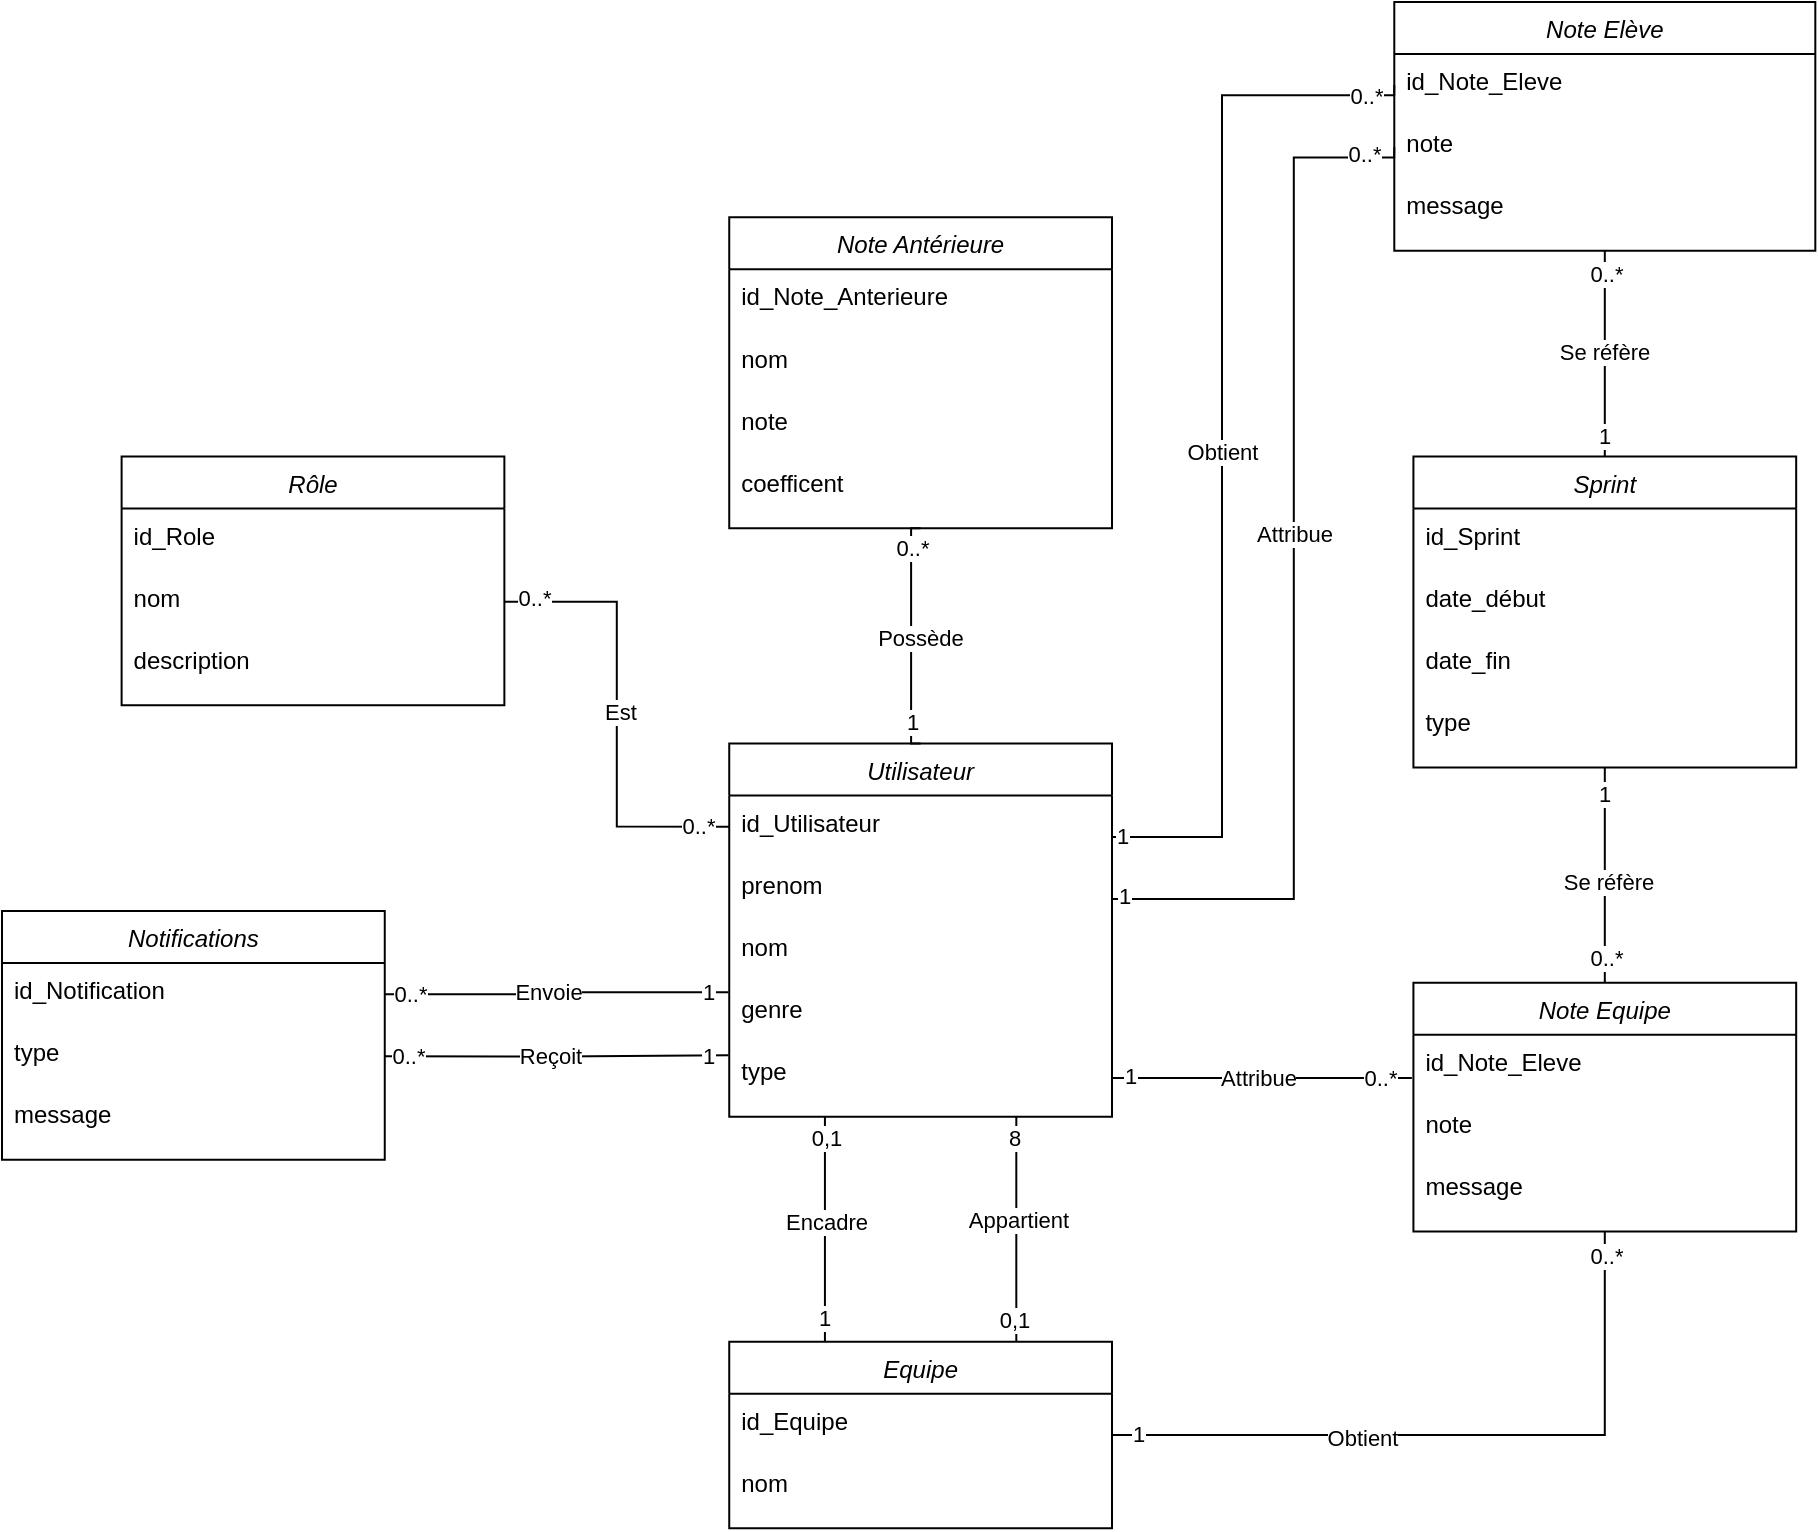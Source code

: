 <mxfile version="23.1.5" type="device">
  <diagram id="C5RBs43oDa-KdzZeNtuy" name="Page-1">
    <mxGraphModel dx="1097" dy="2253" grid="1" gridSize="10" guides="1" tooltips="1" connect="1" arrows="1" fold="1" page="1" pageScale="1" pageWidth="1169" pageHeight="827" math="0" shadow="0">
      <root>
        <mxCell id="WIyWlLk6GJQsqaUBKTNV-0" />
        <mxCell id="WIyWlLk6GJQsqaUBKTNV-1" parent="WIyWlLk6GJQsqaUBKTNV-0" />
        <mxCell id="Cn7XN_iox6yW-HgVw6Q_-67" value="" style="group" vertex="1" connectable="0" parent="WIyWlLk6GJQsqaUBKTNV-1">
          <mxGeometry x="131" y="-1622" width="906.66" height="763.13" as="geometry" />
        </mxCell>
        <mxCell id="Cn7XN_iox6yW-HgVw6Q_-68" value="Utilisateur" style="swimlane;fontStyle=2;align=center;verticalAlign=top;childLayout=stackLayout;horizontal=1;startSize=26;horizontalStack=0;resizeParent=1;resizeLast=0;collapsible=1;marginBottom=0;rounded=0;shadow=0;strokeWidth=1;" vertex="1" parent="Cn7XN_iox6yW-HgVw6Q_-67">
          <mxGeometry x="363.621" y="370.8" width="191.379" height="186.596" as="geometry">
            <mxRectangle x="230" y="140" width="160" height="26" as="alternateBounds" />
          </mxGeometry>
        </mxCell>
        <mxCell id="Cn7XN_iox6yW-HgVw6Q_-69" value="id_Utilisateur" style="text;align=left;verticalAlign=top;spacingLeft=4;spacingRight=4;overflow=hidden;rotatable=0;points=[[0,0.5],[1,0.5]];portConstraint=eastwest;" vertex="1" parent="Cn7XN_iox6yW-HgVw6Q_-68">
          <mxGeometry y="26" width="191.379" height="31.099" as="geometry" />
        </mxCell>
        <mxCell id="Cn7XN_iox6yW-HgVw6Q_-70" value="prenom" style="text;align=left;verticalAlign=top;spacingLeft=4;spacingRight=4;overflow=hidden;rotatable=0;points=[[0,0.5],[1,0.5]];portConstraint=eastwest;rounded=0;shadow=0;html=0;" vertex="1" parent="Cn7XN_iox6yW-HgVw6Q_-68">
          <mxGeometry y="57.099" width="191.379" height="31.099" as="geometry" />
        </mxCell>
        <mxCell id="Cn7XN_iox6yW-HgVw6Q_-71" value="nom" style="text;align=left;verticalAlign=top;spacingLeft=4;spacingRight=4;overflow=hidden;rotatable=0;points=[[0,0.5],[1,0.5]];portConstraint=eastwest;rounded=0;shadow=0;html=0;" vertex="1" parent="Cn7XN_iox6yW-HgVw6Q_-68">
          <mxGeometry y="88.199" width="191.379" height="31.099" as="geometry" />
        </mxCell>
        <mxCell id="Cn7XN_iox6yW-HgVw6Q_-72" value="genre" style="text;align=left;verticalAlign=top;spacingLeft=4;spacingRight=4;overflow=hidden;rotatable=0;points=[[0,0.5],[1,0.5]];portConstraint=eastwest;rounded=0;shadow=0;html=0;" vertex="1" parent="Cn7XN_iox6yW-HgVw6Q_-68">
          <mxGeometry y="119.298" width="191.379" height="31.099" as="geometry" />
        </mxCell>
        <mxCell id="Cn7XN_iox6yW-HgVw6Q_-73" value="type" style="text;align=left;verticalAlign=top;spacingLeft=4;spacingRight=4;overflow=hidden;rotatable=0;points=[[0,0.5],[1,0.5]];portConstraint=eastwest;rounded=0;shadow=0;html=0;" vertex="1" parent="Cn7XN_iox6yW-HgVw6Q_-68">
          <mxGeometry y="150.397" width="191.379" height="31.099" as="geometry" />
        </mxCell>
        <mxCell id="Cn7XN_iox6yW-HgVw6Q_-74" value="Note Antérieure" style="swimlane;fontStyle=2;align=center;verticalAlign=top;childLayout=stackLayout;horizontal=1;startSize=26;horizontalStack=0;resizeParent=1;resizeLast=0;collapsible=1;marginBottom=0;rounded=0;shadow=0;strokeWidth=1;" vertex="1" parent="Cn7XN_iox6yW-HgVw6Q_-67">
          <mxGeometry x="363.621" y="107.652" width="191.379" height="155.497" as="geometry">
            <mxRectangle x="550" y="140" width="160" height="26" as="alternateBounds" />
          </mxGeometry>
        </mxCell>
        <mxCell id="Cn7XN_iox6yW-HgVw6Q_-75" value="id_Note_Anterieure" style="text;align=left;verticalAlign=top;spacingLeft=4;spacingRight=4;overflow=hidden;rotatable=0;points=[[0,0.5],[1,0.5]];portConstraint=eastwest;" vertex="1" parent="Cn7XN_iox6yW-HgVw6Q_-74">
          <mxGeometry y="26" width="191.379" height="31.099" as="geometry" />
        </mxCell>
        <mxCell id="Cn7XN_iox6yW-HgVw6Q_-76" value="nom" style="text;align=left;verticalAlign=top;spacingLeft=4;spacingRight=4;overflow=hidden;rotatable=0;points=[[0,0.5],[1,0.5]];portConstraint=eastwest;rounded=0;shadow=0;html=0;" vertex="1" parent="Cn7XN_iox6yW-HgVw6Q_-74">
          <mxGeometry y="57.099" width="191.379" height="31.099" as="geometry" />
        </mxCell>
        <mxCell id="Cn7XN_iox6yW-HgVw6Q_-77" value="note" style="text;align=left;verticalAlign=top;spacingLeft=4;spacingRight=4;overflow=hidden;rotatable=0;points=[[0,0.5],[1,0.5]];portConstraint=eastwest;rounded=0;shadow=0;html=0;" vertex="1" parent="Cn7XN_iox6yW-HgVw6Q_-74">
          <mxGeometry y="88.199" width="191.379" height="31.099" as="geometry" />
        </mxCell>
        <mxCell id="Cn7XN_iox6yW-HgVw6Q_-78" value="coefficent" style="text;align=left;verticalAlign=top;spacingLeft=4;spacingRight=4;overflow=hidden;rotatable=0;points=[[0,0.5],[1,0.5]];portConstraint=eastwest;rounded=0;shadow=0;html=0;" vertex="1" parent="Cn7XN_iox6yW-HgVw6Q_-74">
          <mxGeometry y="119.298" width="191.379" height="31.099" as="geometry" />
        </mxCell>
        <mxCell id="Cn7XN_iox6yW-HgVw6Q_-79" value="Rôle" style="swimlane;fontStyle=2;align=center;verticalAlign=top;childLayout=stackLayout;horizontal=1;startSize=26;horizontalStack=0;resizeParent=1;resizeLast=0;collapsible=1;marginBottom=0;rounded=0;shadow=0;strokeWidth=1;" vertex="1" parent="Cn7XN_iox6yW-HgVw6Q_-67">
          <mxGeometry x="59.806" y="227.264" width="191.379" height="124.397" as="geometry">
            <mxRectangle x="230" y="140" width="160" height="26" as="alternateBounds" />
          </mxGeometry>
        </mxCell>
        <mxCell id="Cn7XN_iox6yW-HgVw6Q_-80" value="id_Role" style="text;align=left;verticalAlign=top;spacingLeft=4;spacingRight=4;overflow=hidden;rotatable=0;points=[[0,0.5],[1,0.5]];portConstraint=eastwest;" vertex="1" parent="Cn7XN_iox6yW-HgVw6Q_-79">
          <mxGeometry y="26" width="191.379" height="31.099" as="geometry" />
        </mxCell>
        <mxCell id="Cn7XN_iox6yW-HgVw6Q_-81" value="nom" style="text;align=left;verticalAlign=top;spacingLeft=4;spacingRight=4;overflow=hidden;rotatable=0;points=[[0,0.5],[1,0.5]];portConstraint=eastwest;rounded=0;shadow=0;html=0;" vertex="1" parent="Cn7XN_iox6yW-HgVw6Q_-79">
          <mxGeometry y="57.099" width="191.379" height="31.099" as="geometry" />
        </mxCell>
        <mxCell id="Cn7XN_iox6yW-HgVw6Q_-82" value="description" style="text;align=left;verticalAlign=top;spacingLeft=4;spacingRight=4;overflow=hidden;rotatable=0;points=[[0,0.5],[1,0.5]];portConstraint=eastwest;rounded=0;shadow=0;html=0;" vertex="1" parent="Cn7XN_iox6yW-HgVw6Q_-79">
          <mxGeometry y="88.199" width="191.379" height="31.099" as="geometry" />
        </mxCell>
        <mxCell id="Cn7XN_iox6yW-HgVw6Q_-83" style="edgeStyle=orthogonalEdgeStyle;rounded=0;orthogonalLoop=1;jettySize=auto;html=1;exitX=0;exitY=0.5;exitDx=0;exitDy=0;endArrow=none;endFill=0;entryX=1;entryY=0.5;entryDx=0;entryDy=0;" edge="1" parent="Cn7XN_iox6yW-HgVw6Q_-67" source="Cn7XN_iox6yW-HgVw6Q_-69" target="Cn7XN_iox6yW-HgVw6Q_-81">
          <mxGeometry relative="1" as="geometry">
            <mxPoint x="191.379" y="417.449" as="targetPoint" />
          </mxGeometry>
        </mxCell>
        <mxCell id="Cn7XN_iox6yW-HgVw6Q_-84" value="0..*" style="edgeLabel;html=1;align=center;verticalAlign=middle;resizable=0;points=[];" vertex="1" connectable="0" parent="Cn7XN_iox6yW-HgVw6Q_-83">
          <mxGeometry x="0.854" y="1" relative="1" as="geometry">
            <mxPoint x="-2" y="-3" as="offset" />
          </mxGeometry>
        </mxCell>
        <mxCell id="Cn7XN_iox6yW-HgVw6Q_-85" value="0..*" style="edgeLabel;html=1;align=center;verticalAlign=middle;resizable=0;points=[];" vertex="1" connectable="0" parent="Cn7XN_iox6yW-HgVw6Q_-83">
          <mxGeometry x="-0.834" y="-2" relative="1" as="geometry">
            <mxPoint x="3" y="1" as="offset" />
          </mxGeometry>
        </mxCell>
        <mxCell id="Cn7XN_iox6yW-HgVw6Q_-86" value="Est" style="edgeLabel;html=1;align=center;verticalAlign=middle;resizable=0;points=[];" vertex="1" connectable="0" parent="Cn7XN_iox6yW-HgVw6Q_-83">
          <mxGeometry x="0.022" y="-1" relative="1" as="geometry">
            <mxPoint y="1" as="offset" />
          </mxGeometry>
        </mxCell>
        <mxCell id="Cn7XN_iox6yW-HgVw6Q_-87" style="edgeStyle=orthogonalEdgeStyle;rounded=0;orthogonalLoop=1;jettySize=auto;html=1;entryX=0.5;entryY=1;entryDx=0;entryDy=0;endArrow=none;endFill=0;exitX=0.5;exitY=0;exitDx=0;exitDy=0;" edge="1" parent="Cn7XN_iox6yW-HgVw6Q_-67" source="Cn7XN_iox6yW-HgVw6Q_-68" target="Cn7XN_iox6yW-HgVw6Q_-74">
          <mxGeometry relative="1" as="geometry">
            <mxPoint x="406.681" y="370.8" as="sourcePoint" />
            <Array as="points">
              <mxPoint x="454.526" y="370.8" />
              <mxPoint x="454.526" y="263.148" />
            </Array>
          </mxGeometry>
        </mxCell>
        <mxCell id="Cn7XN_iox6yW-HgVw6Q_-88" value="Possède" style="edgeLabel;html=1;align=center;verticalAlign=middle;resizable=0;points=[];" vertex="1" connectable="0" parent="Cn7XN_iox6yW-HgVw6Q_-87">
          <mxGeometry x="-0.01" y="1" relative="1" as="geometry">
            <mxPoint x="5" as="offset" />
          </mxGeometry>
        </mxCell>
        <mxCell id="Cn7XN_iox6yW-HgVw6Q_-89" value="1" style="edgeLabel;html=1;align=center;verticalAlign=middle;resizable=0;points=[];" vertex="1" connectable="0" parent="Cn7XN_iox6yW-HgVw6Q_-87">
          <mxGeometry x="-0.892" y="1" relative="1" as="geometry">
            <mxPoint x="1" y="-9" as="offset" />
          </mxGeometry>
        </mxCell>
        <mxCell id="Cn7XN_iox6yW-HgVw6Q_-90" value="0..*" style="edgeLabel;html=1;align=center;verticalAlign=middle;resizable=0;points=[];" vertex="1" connectable="0" parent="Cn7XN_iox6yW-HgVw6Q_-87">
          <mxGeometry x="0.864" y="1" relative="1" as="geometry">
            <mxPoint x="1" y="7" as="offset" />
          </mxGeometry>
        </mxCell>
        <mxCell id="Cn7XN_iox6yW-HgVw6Q_-91" value="Equipe" style="swimlane;fontStyle=2;align=center;verticalAlign=top;childLayout=stackLayout;horizontal=1;startSize=26;horizontalStack=0;resizeParent=1;resizeLast=0;collapsible=1;marginBottom=0;rounded=0;shadow=0;strokeWidth=1;" vertex="1" parent="Cn7XN_iox6yW-HgVw6Q_-67">
          <mxGeometry x="363.621" y="669.832" width="191.379" height="93.298" as="geometry">
            <mxRectangle x="230" y="140" width="160" height="26" as="alternateBounds" />
          </mxGeometry>
        </mxCell>
        <mxCell id="Cn7XN_iox6yW-HgVw6Q_-92" value="id_Equipe" style="text;align=left;verticalAlign=top;spacingLeft=4;spacingRight=4;overflow=hidden;rotatable=0;points=[[0,0.5],[1,0.5]];portConstraint=eastwest;" vertex="1" parent="Cn7XN_iox6yW-HgVw6Q_-91">
          <mxGeometry y="26" width="191.379" height="31.099" as="geometry" />
        </mxCell>
        <mxCell id="Cn7XN_iox6yW-HgVw6Q_-93" value="nom" style="text;align=left;verticalAlign=top;spacingLeft=4;spacingRight=4;overflow=hidden;rotatable=0;points=[[0,0.5],[1,0.5]];portConstraint=eastwest;rounded=0;shadow=0;html=0;" vertex="1" parent="Cn7XN_iox6yW-HgVw6Q_-91">
          <mxGeometry y="57.099" width="191.379" height="31.099" as="geometry" />
        </mxCell>
        <mxCell id="Cn7XN_iox6yW-HgVw6Q_-94" style="edgeStyle=orthogonalEdgeStyle;rounded=0;orthogonalLoop=1;jettySize=auto;html=1;entryX=-0.002;entryY=0.162;entryDx=0;entryDy=0;entryPerimeter=0;endArrow=none;endFill=0;exitX=1;exitY=0.5;exitDx=0;exitDy=0;" edge="1" parent="Cn7XN_iox6yW-HgVw6Q_-67" source="Cn7XN_iox6yW-HgVw6Q_-99" target="Cn7XN_iox6yW-HgVw6Q_-72">
          <mxGeometry relative="1" as="geometry">
            <mxPoint x="418.472" y="562.18" as="targetPoint" />
            <mxPoint x="47.845" y="454.529" as="sourcePoint" />
          </mxGeometry>
        </mxCell>
        <mxCell id="Cn7XN_iox6yW-HgVw6Q_-95" value="Envoie" style="edgeLabel;html=1;align=center;verticalAlign=middle;resizable=0;points=[];" vertex="1" connectable="0" parent="Cn7XN_iox6yW-HgVw6Q_-94">
          <mxGeometry x="-0.062" y="1" relative="1" as="geometry">
            <mxPoint as="offset" />
          </mxGeometry>
        </mxCell>
        <mxCell id="Cn7XN_iox6yW-HgVw6Q_-96" value="1" style="edgeLabel;html=1;align=center;verticalAlign=middle;resizable=0;points=[];" vertex="1" connectable="0" parent="Cn7XN_iox6yW-HgVw6Q_-94">
          <mxGeometry x="0.846" relative="1" as="geometry">
            <mxPoint x="3" as="offset" />
          </mxGeometry>
        </mxCell>
        <mxCell id="Cn7XN_iox6yW-HgVw6Q_-97" value="0..*" style="edgeLabel;html=1;align=center;verticalAlign=middle;resizable=0;points=[];" vertex="1" connectable="0" parent="Cn7XN_iox6yW-HgVw6Q_-94">
          <mxGeometry x="-0.821" relative="1" as="geometry">
            <mxPoint x="-3" as="offset" />
          </mxGeometry>
        </mxCell>
        <mxCell id="Cn7XN_iox6yW-HgVw6Q_-98" value="Notifications" style="swimlane;fontStyle=2;align=center;verticalAlign=top;childLayout=stackLayout;horizontal=1;startSize=26;horizontalStack=0;resizeParent=1;resizeLast=0;collapsible=1;marginBottom=0;rounded=0;shadow=0;strokeWidth=1;" vertex="1" parent="Cn7XN_iox6yW-HgVw6Q_-67">
          <mxGeometry y="454.529" width="191.379" height="124.397" as="geometry">
            <mxRectangle x="230" y="140" width="160" height="26" as="alternateBounds" />
          </mxGeometry>
        </mxCell>
        <mxCell id="Cn7XN_iox6yW-HgVw6Q_-99" value="id_Notification" style="text;align=left;verticalAlign=top;spacingLeft=4;spacingRight=4;overflow=hidden;rotatable=0;points=[[0,0.5],[1,0.5]];portConstraint=eastwest;" vertex="1" parent="Cn7XN_iox6yW-HgVw6Q_-98">
          <mxGeometry y="26" width="191.379" height="31.099" as="geometry" />
        </mxCell>
        <mxCell id="Cn7XN_iox6yW-HgVw6Q_-100" value="type" style="text;align=left;verticalAlign=top;spacingLeft=4;spacingRight=4;overflow=hidden;rotatable=0;points=[[0,0.5],[1,0.5]];portConstraint=eastwest;rounded=0;shadow=0;html=0;" vertex="1" parent="Cn7XN_iox6yW-HgVw6Q_-98">
          <mxGeometry y="57.099" width="191.379" height="31.099" as="geometry" />
        </mxCell>
        <mxCell id="Cn7XN_iox6yW-HgVw6Q_-101" value="message" style="text;align=left;verticalAlign=top;spacingLeft=4;spacingRight=4;overflow=hidden;rotatable=0;points=[[0,0.5],[1,0.5]];portConstraint=eastwest;rounded=0;shadow=0;html=0;" vertex="1" parent="Cn7XN_iox6yW-HgVw6Q_-98">
          <mxGeometry y="88.199" width="191.379" height="31.099" as="geometry" />
        </mxCell>
        <mxCell id="Cn7XN_iox6yW-HgVw6Q_-102" value="Note Elève" style="swimlane;fontStyle=2;align=center;verticalAlign=top;childLayout=stackLayout;horizontal=1;startSize=26;horizontalStack=0;resizeParent=1;resizeLast=0;collapsible=1;marginBottom=0;rounded=0;shadow=0;strokeWidth=1;" vertex="1" parent="Cn7XN_iox6yW-HgVw6Q_-67">
          <mxGeometry x="696.143" width="210.517" height="124.397" as="geometry">
            <mxRectangle x="230" y="140" width="160" height="26" as="alternateBounds" />
          </mxGeometry>
        </mxCell>
        <mxCell id="Cn7XN_iox6yW-HgVw6Q_-103" value="id_Note_Eleve" style="text;align=left;verticalAlign=top;spacingLeft=4;spacingRight=4;overflow=hidden;rotatable=0;points=[[0,0.5],[1,0.5]];portConstraint=eastwest;" vertex="1" parent="Cn7XN_iox6yW-HgVw6Q_-102">
          <mxGeometry y="26" width="210.517" height="31.099" as="geometry" />
        </mxCell>
        <mxCell id="Cn7XN_iox6yW-HgVw6Q_-104" value="note" style="text;align=left;verticalAlign=top;spacingLeft=4;spacingRight=4;overflow=hidden;rotatable=0;points=[[0,0.5],[1,0.5]];portConstraint=eastwest;rounded=0;shadow=0;html=0;" vertex="1" parent="Cn7XN_iox6yW-HgVw6Q_-102">
          <mxGeometry y="57.099" width="210.517" height="31.099" as="geometry" />
        </mxCell>
        <mxCell id="Cn7XN_iox6yW-HgVw6Q_-105" value="message" style="text;align=left;verticalAlign=top;spacingLeft=4;spacingRight=4;overflow=hidden;rotatable=0;points=[[0,0.5],[1,0.5]];portConstraint=eastwest;rounded=0;shadow=0;html=0;" vertex="1" parent="Cn7XN_iox6yW-HgVw6Q_-102">
          <mxGeometry y="88.199" width="210.517" height="31.099" as="geometry" />
        </mxCell>
        <mxCell id="Cn7XN_iox6yW-HgVw6Q_-106" style="edgeStyle=orthogonalEdgeStyle;rounded=0;orthogonalLoop=1;jettySize=auto;html=1;entryX=0.25;entryY=0;entryDx=0;entryDy=0;endArrow=none;endFill=0;exitX=0.25;exitY=1;exitDx=0;exitDy=0;" edge="1" parent="Cn7XN_iox6yW-HgVw6Q_-67" source="Cn7XN_iox6yW-HgVw6Q_-68" target="Cn7XN_iox6yW-HgVw6Q_-91">
          <mxGeometry relative="1" as="geometry">
            <mxPoint x="411.466" y="562.18" as="sourcePoint" />
          </mxGeometry>
        </mxCell>
        <mxCell id="Cn7XN_iox6yW-HgVw6Q_-107" value="Encadre" style="edgeLabel;html=1;align=center;verticalAlign=middle;resizable=0;points=[];" vertex="1" connectable="0" parent="Cn7XN_iox6yW-HgVw6Q_-106">
          <mxGeometry x="-0.155" y="2" relative="1" as="geometry">
            <mxPoint x="-2" y="5" as="offset" />
          </mxGeometry>
        </mxCell>
        <mxCell id="Cn7XN_iox6yW-HgVw6Q_-108" value="0,1" style="edgeLabel;html=1;align=center;verticalAlign=middle;resizable=0;points=[];" vertex="1" connectable="0" parent="Cn7XN_iox6yW-HgVw6Q_-106">
          <mxGeometry x="-0.919" y="-1" relative="1" as="geometry">
            <mxPoint x="1" y="6" as="offset" />
          </mxGeometry>
        </mxCell>
        <mxCell id="Cn7XN_iox6yW-HgVw6Q_-109" value="1" style="edgeLabel;html=1;align=center;verticalAlign=middle;resizable=0;points=[];" vertex="1" connectable="0" parent="Cn7XN_iox6yW-HgVw6Q_-106">
          <mxGeometry x="0.922" relative="1" as="geometry">
            <mxPoint x="-1" y="-8" as="offset" />
          </mxGeometry>
        </mxCell>
        <mxCell id="Cn7XN_iox6yW-HgVw6Q_-110" style="edgeStyle=orthogonalEdgeStyle;rounded=0;orthogonalLoop=1;jettySize=auto;html=1;exitX=0.75;exitY=1;exitDx=0;exitDy=0;entryX=0.75;entryY=0;entryDx=0;entryDy=0;endArrow=none;endFill=0;" edge="1" parent="Cn7XN_iox6yW-HgVw6Q_-67" source="Cn7XN_iox6yW-HgVw6Q_-68" target="Cn7XN_iox6yW-HgVw6Q_-91">
          <mxGeometry relative="1" as="geometry" />
        </mxCell>
        <mxCell id="Cn7XN_iox6yW-HgVw6Q_-111" value="Appartient" style="edgeLabel;html=1;align=center;verticalAlign=middle;resizable=0;points=[];" vertex="1" connectable="0" parent="Cn7XN_iox6yW-HgVw6Q_-110">
          <mxGeometry x="-0.23" y="-1" relative="1" as="geometry">
            <mxPoint x="2" y="8" as="offset" />
          </mxGeometry>
        </mxCell>
        <mxCell id="Cn7XN_iox6yW-HgVw6Q_-112" value="8" style="edgeLabel;html=1;align=center;verticalAlign=middle;resizable=0;points=[];" vertex="1" connectable="0" parent="Cn7XN_iox6yW-HgVw6Q_-110">
          <mxGeometry x="-0.892" relative="1" as="geometry">
            <mxPoint x="-1" y="4" as="offset" />
          </mxGeometry>
        </mxCell>
        <mxCell id="Cn7XN_iox6yW-HgVw6Q_-113" value="0,1" style="edgeLabel;html=1;align=center;verticalAlign=middle;resizable=0;points=[];" vertex="1" connectable="0" parent="Cn7XN_iox6yW-HgVw6Q_-110">
          <mxGeometry x="0.901" y="-1" relative="1" as="geometry">
            <mxPoint y="-6" as="offset" />
          </mxGeometry>
        </mxCell>
        <mxCell id="Cn7XN_iox6yW-HgVw6Q_-114" style="edgeStyle=orthogonalEdgeStyle;rounded=0;orthogonalLoop=1;jettySize=auto;html=1;endArrow=none;endFill=0;entryX=0;entryY=0.5;entryDx=0;entryDy=0;exitX=1;exitY=0.5;exitDx=0;exitDy=0;" edge="1" parent="Cn7XN_iox6yW-HgVw6Q_-67" source="Cn7XN_iox6yW-HgVw6Q_-69" target="Cn7XN_iox6yW-HgVw6Q_-103">
          <mxGeometry relative="1" as="geometry">
            <mxPoint x="478.449" y="370.8" as="sourcePoint" />
            <mxPoint x="441.369" y="163.87" as="targetPoint" />
            <Array as="points">
              <mxPoint x="610.022" y="417.449" />
              <mxPoint x="610.022" y="46.649" />
            </Array>
          </mxGeometry>
        </mxCell>
        <mxCell id="Cn7XN_iox6yW-HgVw6Q_-115" value="Obtient" style="edgeLabel;html=1;align=center;verticalAlign=middle;resizable=0;points=[];" vertex="1" connectable="0" parent="Cn7XN_iox6yW-HgVw6Q_-114">
          <mxGeometry x="0.014" y="1" relative="1" as="geometry">
            <mxPoint x="1" y="12" as="offset" />
          </mxGeometry>
        </mxCell>
        <mxCell id="Cn7XN_iox6yW-HgVw6Q_-116" value="0..*" style="edgeLabel;html=1;align=center;verticalAlign=middle;resizable=0;points=[];" vertex="1" connectable="0" parent="Cn7XN_iox6yW-HgVw6Q_-114">
          <mxGeometry x="0.901" y="1" relative="1" as="geometry">
            <mxPoint x="6" y="1" as="offset" />
          </mxGeometry>
        </mxCell>
        <mxCell id="Cn7XN_iox6yW-HgVw6Q_-117" value="1" style="edgeLabel;html=1;align=center;verticalAlign=middle;resizable=0;points=[];" vertex="1" connectable="0" parent="Cn7XN_iox6yW-HgVw6Q_-114">
          <mxGeometry x="-0.913" relative="1" as="geometry">
            <mxPoint x="-13" y="-1" as="offset" />
          </mxGeometry>
        </mxCell>
        <mxCell id="Cn7XN_iox6yW-HgVw6Q_-118" style="edgeStyle=orthogonalEdgeStyle;rounded=0;orthogonalLoop=1;jettySize=auto;html=1;exitX=1;exitY=0.5;exitDx=0;exitDy=0;entryX=-0.002;entryY=0.176;entryDx=0;entryDy=0;entryPerimeter=0;endArrow=none;endFill=0;" edge="1" parent="Cn7XN_iox6yW-HgVw6Q_-67" source="Cn7XN_iox6yW-HgVw6Q_-100" target="Cn7XN_iox6yW-HgVw6Q_-73">
          <mxGeometry relative="1" as="geometry" />
        </mxCell>
        <mxCell id="Cn7XN_iox6yW-HgVw6Q_-119" value="0..*" style="edgeLabel;html=1;align=center;verticalAlign=middle;resizable=0;points=[];" vertex="1" connectable="0" parent="Cn7XN_iox6yW-HgVw6Q_-118">
          <mxGeometry x="-0.909" relative="1" as="geometry">
            <mxPoint x="3" as="offset" />
          </mxGeometry>
        </mxCell>
        <mxCell id="Cn7XN_iox6yW-HgVw6Q_-120" value="Reçoit" style="edgeLabel;html=1;align=center;verticalAlign=middle;resizable=0;points=[];" vertex="1" connectable="0" parent="Cn7XN_iox6yW-HgVw6Q_-118">
          <mxGeometry x="-0.049" relative="1" as="geometry">
            <mxPoint as="offset" />
          </mxGeometry>
        </mxCell>
        <mxCell id="Cn7XN_iox6yW-HgVw6Q_-121" value="1" style="edgeLabel;html=1;align=center;verticalAlign=middle;resizable=0;points=[];" vertex="1" connectable="0" parent="Cn7XN_iox6yW-HgVw6Q_-118">
          <mxGeometry x="0.854" relative="1" as="geometry">
            <mxPoint x="2" as="offset" />
          </mxGeometry>
        </mxCell>
        <mxCell id="Cn7XN_iox6yW-HgVw6Q_-122" value="Sprint" style="swimlane;fontStyle=2;align=center;verticalAlign=top;childLayout=stackLayout;horizontal=1;startSize=26;horizontalStack=0;resizeParent=1;resizeLast=0;collapsible=1;marginBottom=0;rounded=0;shadow=0;strokeWidth=1;" vertex="1" parent="Cn7XN_iox6yW-HgVw6Q_-67">
          <mxGeometry x="705.712" y="227.264" width="191.379" height="155.497" as="geometry">
            <mxRectangle x="230" y="140" width="160" height="26" as="alternateBounds" />
          </mxGeometry>
        </mxCell>
        <mxCell id="Cn7XN_iox6yW-HgVw6Q_-123" value="id_Sprint" style="text;align=left;verticalAlign=top;spacingLeft=4;spacingRight=4;overflow=hidden;rotatable=0;points=[[0,0.5],[1,0.5]];portConstraint=eastwest;" vertex="1" parent="Cn7XN_iox6yW-HgVw6Q_-122">
          <mxGeometry y="26" width="191.379" height="31.099" as="geometry" />
        </mxCell>
        <mxCell id="Cn7XN_iox6yW-HgVw6Q_-124" value="date_début" style="text;align=left;verticalAlign=top;spacingLeft=4;spacingRight=4;overflow=hidden;rotatable=0;points=[[0,0.5],[1,0.5]];portConstraint=eastwest;rounded=0;shadow=0;html=0;" vertex="1" parent="Cn7XN_iox6yW-HgVw6Q_-122">
          <mxGeometry y="57.099" width="191.379" height="31.099" as="geometry" />
        </mxCell>
        <mxCell id="Cn7XN_iox6yW-HgVw6Q_-125" value="date_fin" style="text;align=left;verticalAlign=top;spacingLeft=4;spacingRight=4;overflow=hidden;rotatable=0;points=[[0,0.5],[1,0.5]];portConstraint=eastwest;rounded=0;shadow=0;html=0;" vertex="1" parent="Cn7XN_iox6yW-HgVw6Q_-122">
          <mxGeometry y="88.199" width="191.379" height="31.099" as="geometry" />
        </mxCell>
        <mxCell id="Cn7XN_iox6yW-HgVw6Q_-126" value="type" style="text;align=left;verticalAlign=top;spacingLeft=4;spacingRight=4;overflow=hidden;rotatable=0;points=[[0,0.5],[1,0.5]];portConstraint=eastwest;rounded=0;shadow=0;html=0;" vertex="1" parent="Cn7XN_iox6yW-HgVw6Q_-122">
          <mxGeometry y="119.298" width="191.379" height="31.099" as="geometry" />
        </mxCell>
        <mxCell id="Cn7XN_iox6yW-HgVw6Q_-127" style="edgeStyle=orthogonalEdgeStyle;rounded=0;orthogonalLoop=1;jettySize=auto;html=1;exitX=0.5;exitY=1;exitDx=0;exitDy=0;entryX=1;entryY=0.5;entryDx=0;entryDy=0;endArrow=none;endFill=0;" edge="1" parent="Cn7XN_iox6yW-HgVw6Q_-67" source="Cn7XN_iox6yW-HgVw6Q_-131" target="Cn7XN_iox6yW-HgVw6Q_-91">
          <mxGeometry relative="1" as="geometry" />
        </mxCell>
        <mxCell id="Cn7XN_iox6yW-HgVw6Q_-128" value="Obtient" style="edgeLabel;html=1;align=center;verticalAlign=middle;resizable=0;points=[];" vertex="1" connectable="0" parent="Cn7XN_iox6yW-HgVw6Q_-127">
          <mxGeometry x="0.326" y="1" relative="1" as="geometry">
            <mxPoint x="8" as="offset" />
          </mxGeometry>
        </mxCell>
        <mxCell id="Cn7XN_iox6yW-HgVw6Q_-129" value="1" style="edgeLabel;html=1;align=center;verticalAlign=middle;resizable=0;points=[];" vertex="1" connectable="0" parent="Cn7XN_iox6yW-HgVw6Q_-127">
          <mxGeometry x="0.928" y="-1" relative="1" as="geometry">
            <mxPoint as="offset" />
          </mxGeometry>
        </mxCell>
        <mxCell id="Cn7XN_iox6yW-HgVw6Q_-130" value="0..*" style="edgeLabel;html=1;align=center;verticalAlign=middle;resizable=0;points=[];" vertex="1" connectable="0" parent="Cn7XN_iox6yW-HgVw6Q_-127">
          <mxGeometry x="-0.944" relative="1" as="geometry">
            <mxPoint y="2" as="offset" />
          </mxGeometry>
        </mxCell>
        <mxCell id="Cn7XN_iox6yW-HgVw6Q_-131" value="Note Equipe" style="swimlane;fontStyle=2;align=center;verticalAlign=top;childLayout=stackLayout;horizontal=1;startSize=26;horizontalStack=0;resizeParent=1;resizeLast=0;collapsible=1;marginBottom=0;rounded=0;shadow=0;strokeWidth=1;" vertex="1" parent="Cn7XN_iox6yW-HgVw6Q_-67">
          <mxGeometry x="705.712" y="490.413" width="191.379" height="124.397" as="geometry">
            <mxRectangle x="230" y="140" width="160" height="26" as="alternateBounds" />
          </mxGeometry>
        </mxCell>
        <mxCell id="Cn7XN_iox6yW-HgVw6Q_-132" value="id_Note_Eleve" style="text;align=left;verticalAlign=top;spacingLeft=4;spacingRight=4;overflow=hidden;rotatable=0;points=[[0,0.5],[1,0.5]];portConstraint=eastwest;" vertex="1" parent="Cn7XN_iox6yW-HgVw6Q_-131">
          <mxGeometry y="26" width="191.379" height="31.099" as="geometry" />
        </mxCell>
        <mxCell id="Cn7XN_iox6yW-HgVw6Q_-133" value="note" style="text;align=left;verticalAlign=top;spacingLeft=4;spacingRight=4;overflow=hidden;rotatable=0;points=[[0,0.5],[1,0.5]];portConstraint=eastwest;rounded=0;shadow=0;html=0;" vertex="1" parent="Cn7XN_iox6yW-HgVw6Q_-131">
          <mxGeometry y="57.099" width="191.379" height="31.099" as="geometry" />
        </mxCell>
        <mxCell id="Cn7XN_iox6yW-HgVw6Q_-134" value="message" style="text;align=left;verticalAlign=top;spacingLeft=4;spacingRight=4;overflow=hidden;rotatable=0;points=[[0,0.5],[1,0.5]];portConstraint=eastwest;rounded=0;shadow=0;html=0;" vertex="1" parent="Cn7XN_iox6yW-HgVw6Q_-131">
          <mxGeometry y="88.199" width="191.379" height="31.099" as="geometry" />
        </mxCell>
        <mxCell id="Cn7XN_iox6yW-HgVw6Q_-135" style="edgeStyle=orthogonalEdgeStyle;rounded=0;orthogonalLoop=1;jettySize=auto;html=1;exitX=1;exitY=0.5;exitDx=0;exitDy=0;entryX=0;entryY=0.5;entryDx=0;entryDy=0;endArrow=none;endFill=0;" edge="1" parent="Cn7XN_iox6yW-HgVw6Q_-67" source="Cn7XN_iox6yW-HgVw6Q_-70" target="Cn7XN_iox6yW-HgVw6Q_-104">
          <mxGeometry relative="1" as="geometry">
            <Array as="points">
              <mxPoint x="645.906" y="448.548" />
              <mxPoint x="645.906" y="77.748" />
            </Array>
          </mxGeometry>
        </mxCell>
        <mxCell id="Cn7XN_iox6yW-HgVw6Q_-136" value="Attribue" style="edgeLabel;html=1;align=center;verticalAlign=middle;resizable=0;points=[];" vertex="1" connectable="0" parent="Cn7XN_iox6yW-HgVw6Q_-135">
          <mxGeometry x="0.023" relative="1" as="geometry">
            <mxPoint y="-12" as="offset" />
          </mxGeometry>
        </mxCell>
        <mxCell id="Cn7XN_iox6yW-HgVw6Q_-137" value="0..*" style="edgeLabel;html=1;align=center;verticalAlign=middle;resizable=0;points=[];" vertex="1" connectable="0" parent="Cn7XN_iox6yW-HgVw6Q_-135">
          <mxGeometry x="0.831" y="1" relative="1" as="geometry">
            <mxPoint x="24" y="-1" as="offset" />
          </mxGeometry>
        </mxCell>
        <mxCell id="Cn7XN_iox6yW-HgVw6Q_-138" value="1" style="edgeLabel;html=1;align=center;verticalAlign=middle;resizable=0;points=[];" vertex="1" connectable="0" parent="Cn7XN_iox6yW-HgVw6Q_-135">
          <mxGeometry x="-0.888" relative="1" as="geometry">
            <mxPoint x="-18" y="-2" as="offset" />
          </mxGeometry>
        </mxCell>
        <mxCell id="Cn7XN_iox6yW-HgVw6Q_-139" style="edgeStyle=orthogonalEdgeStyle;rounded=0;orthogonalLoop=1;jettySize=auto;html=1;exitX=1;exitY=0.5;exitDx=0;exitDy=0;entryX=-0.004;entryY=0.694;entryDx=0;entryDy=0;endArrow=none;endFill=0;entryPerimeter=0;" edge="1" parent="Cn7XN_iox6yW-HgVw6Q_-67" source="Cn7XN_iox6yW-HgVw6Q_-73" target="Cn7XN_iox6yW-HgVw6Q_-132">
          <mxGeometry relative="1" as="geometry">
            <Array as="points">
              <mxPoint x="555" y="538" />
            </Array>
          </mxGeometry>
        </mxCell>
        <mxCell id="Cn7XN_iox6yW-HgVw6Q_-140" value="Attribue" style="edgeLabel;html=1;align=center;verticalAlign=middle;resizable=0;points=[];" vertex="1" connectable="0" parent="Cn7XN_iox6yW-HgVw6Q_-139">
          <mxGeometry x="-0.017" relative="1" as="geometry">
            <mxPoint as="offset" />
          </mxGeometry>
        </mxCell>
        <mxCell id="Cn7XN_iox6yW-HgVw6Q_-141" value="1" style="edgeLabel;html=1;align=center;verticalAlign=middle;resizable=0;points=[];" vertex="1" connectable="0" parent="Cn7XN_iox6yW-HgVw6Q_-139">
          <mxGeometry x="-0.864" y="1" relative="1" as="geometry">
            <mxPoint as="offset" />
          </mxGeometry>
        </mxCell>
        <mxCell id="Cn7XN_iox6yW-HgVw6Q_-142" value="0..*" style="edgeLabel;html=1;align=center;verticalAlign=middle;resizable=0;points=[];" vertex="1" connectable="0" parent="Cn7XN_iox6yW-HgVw6Q_-139">
          <mxGeometry x="0.862" relative="1" as="geometry">
            <mxPoint x="-6" as="offset" />
          </mxGeometry>
        </mxCell>
        <mxCell id="Cn7XN_iox6yW-HgVw6Q_-143" style="edgeStyle=orthogonalEdgeStyle;rounded=0;orthogonalLoop=1;jettySize=auto;html=1;exitX=0.5;exitY=1;exitDx=0;exitDy=0;entryX=0.5;entryY=0;entryDx=0;entryDy=0;endArrow=none;endFill=0;" edge="1" parent="Cn7XN_iox6yW-HgVw6Q_-67" source="Cn7XN_iox6yW-HgVw6Q_-102" target="Cn7XN_iox6yW-HgVw6Q_-122">
          <mxGeometry relative="1" as="geometry" />
        </mxCell>
        <mxCell id="Cn7XN_iox6yW-HgVw6Q_-144" value="Se réfère" style="edgeLabel;html=1;align=center;verticalAlign=middle;resizable=0;points=[];" vertex="1" connectable="0" parent="Cn7XN_iox6yW-HgVw6Q_-143">
          <mxGeometry x="-0.267" y="-1" relative="1" as="geometry">
            <mxPoint y="13" as="offset" />
          </mxGeometry>
        </mxCell>
        <mxCell id="Cn7XN_iox6yW-HgVw6Q_-145" value="0..*" style="edgeLabel;html=1;align=center;verticalAlign=middle;resizable=0;points=[];" vertex="1" connectable="0" parent="Cn7XN_iox6yW-HgVw6Q_-143">
          <mxGeometry x="-0.898" relative="1" as="geometry">
            <mxPoint y="6" as="offset" />
          </mxGeometry>
        </mxCell>
        <mxCell id="Cn7XN_iox6yW-HgVw6Q_-146" value="1" style="edgeLabel;html=1;align=center;verticalAlign=middle;resizable=0;points=[];" vertex="1" connectable="0" parent="Cn7XN_iox6yW-HgVw6Q_-143">
          <mxGeometry x="0.922" y="-1" relative="1" as="geometry">
            <mxPoint y="-7" as="offset" />
          </mxGeometry>
        </mxCell>
        <mxCell id="Cn7XN_iox6yW-HgVw6Q_-147" style="edgeStyle=orthogonalEdgeStyle;rounded=0;orthogonalLoop=1;jettySize=auto;html=1;exitX=0.5;exitY=0;exitDx=0;exitDy=0;endArrow=none;endFill=0;entryX=0.5;entryY=1;entryDx=0;entryDy=0;" edge="1" parent="Cn7XN_iox6yW-HgVw6Q_-67" source="Cn7XN_iox6yW-HgVw6Q_-131" target="Cn7XN_iox6yW-HgVw6Q_-122">
          <mxGeometry relative="1" as="geometry">
            <mxPoint x="809" y="382" as="targetPoint" />
          </mxGeometry>
        </mxCell>
        <mxCell id="Cn7XN_iox6yW-HgVw6Q_-148" value="Se réfère" style="edgeLabel;html=1;align=center;verticalAlign=middle;resizable=0;points=[];" vertex="1" connectable="0" parent="Cn7XN_iox6yW-HgVw6Q_-147">
          <mxGeometry x="-0.066" y="-1" relative="1" as="geometry">
            <mxPoint as="offset" />
          </mxGeometry>
        </mxCell>
        <mxCell id="Cn7XN_iox6yW-HgVw6Q_-149" value="1" style="edgeLabel;html=1;align=center;verticalAlign=middle;resizable=0;points=[];" vertex="1" connectable="0" parent="Cn7XN_iox6yW-HgVw6Q_-147">
          <mxGeometry x="0.785" relative="1" as="geometry">
            <mxPoint x="-1" y="1" as="offset" />
          </mxGeometry>
        </mxCell>
        <mxCell id="Cn7XN_iox6yW-HgVw6Q_-150" value="0..*" style="edgeLabel;html=1;align=center;verticalAlign=middle;resizable=0;points=[];" vertex="1" connectable="0" parent="Cn7XN_iox6yW-HgVw6Q_-147">
          <mxGeometry x="-0.755" relative="1" as="geometry">
            <mxPoint as="offset" />
          </mxGeometry>
        </mxCell>
      </root>
    </mxGraphModel>
  </diagram>
</mxfile>
